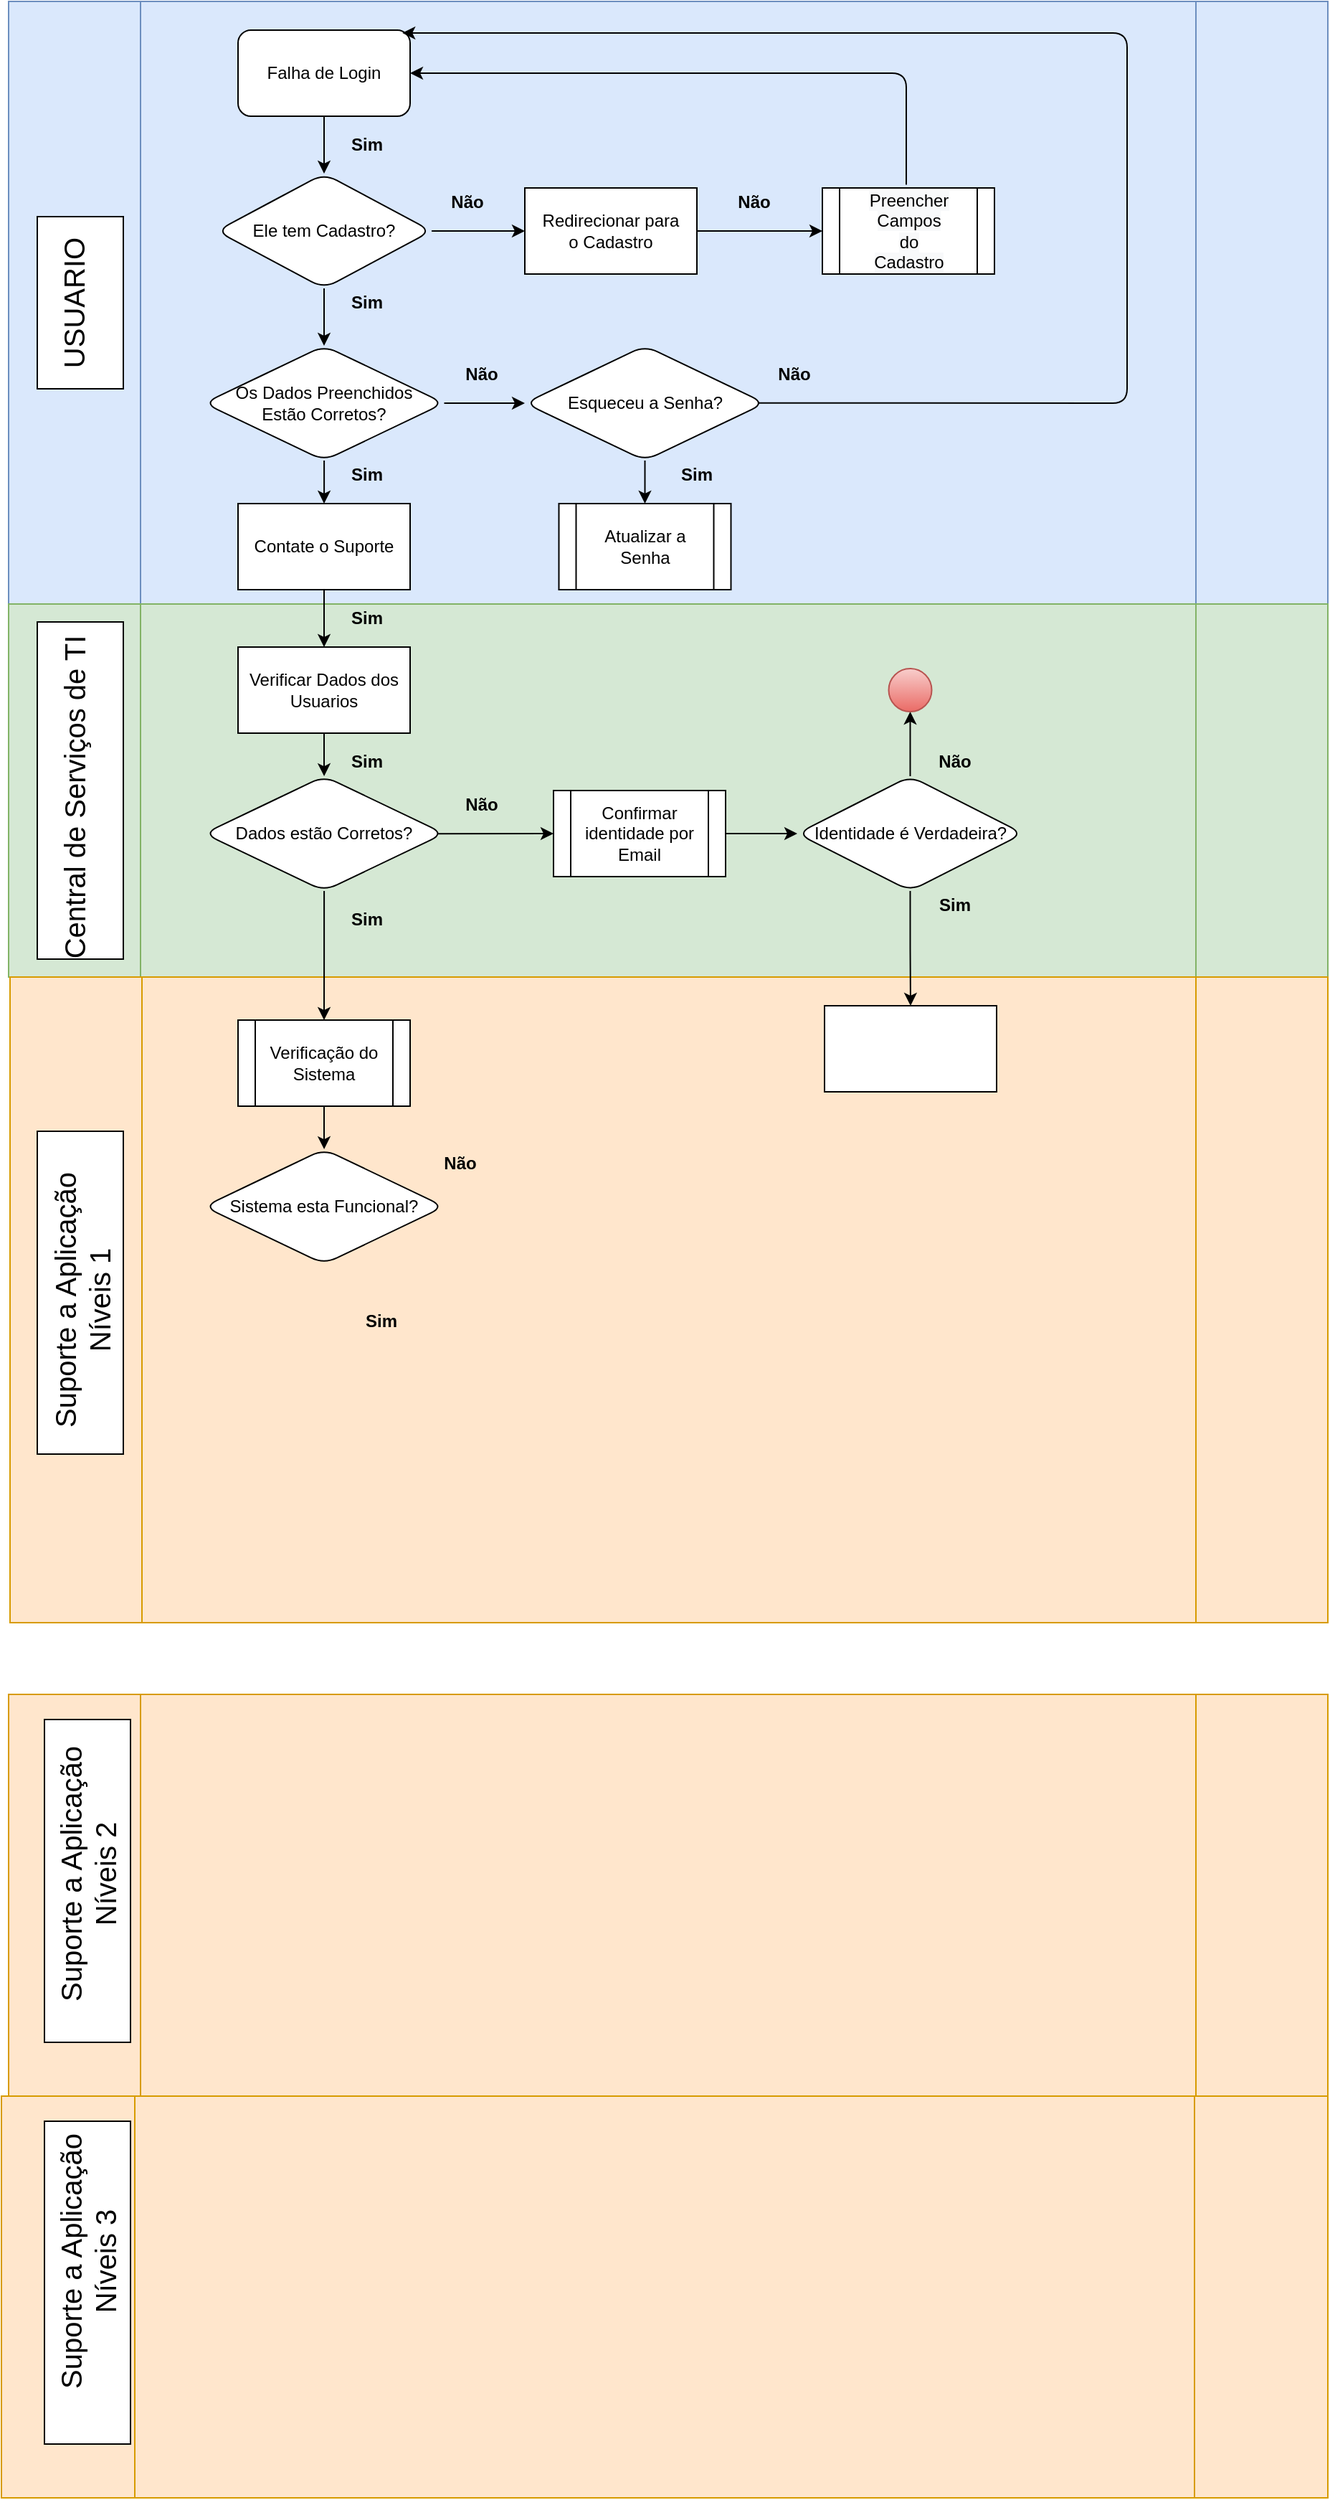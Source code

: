 <mxfile version="14.6.12" type="github">
  <diagram id="fxetx4OoZ5X_kTdKoYz4" name="Page-1">
    <mxGraphModel dx="2247" dy="802" grid="1" gridSize="10" guides="1" tooltips="1" connect="1" arrows="1" fold="1" page="1" pageScale="1" pageWidth="827" pageHeight="1169" math="0" shadow="0">
      <root>
        <mxCell id="0" />
        <mxCell id="1" parent="0" />
        <mxCell id="hYOv2v-Nhsj0v9cPK5zJ-5" value="" style="shape=process;whiteSpace=wrap;html=1;backgroundOutline=1;fillColor=#dae8fc;strokeColor=#6c8ebf;" vertex="1" parent="1">
          <mxGeometry width="920" height="420" as="geometry" />
        </mxCell>
        <mxCell id="hYOv2v-Nhsj0v9cPK5zJ-9" value="" style="shape=process;whiteSpace=wrap;html=1;backgroundOutline=1;fillColor=#d5e8d4;strokeColor=#82b366;" vertex="1" parent="1">
          <mxGeometry y="420" width="920" height="260" as="geometry" />
        </mxCell>
        <mxCell id="hYOv2v-Nhsj0v9cPK5zJ-10" value="" style="shape=process;whiteSpace=wrap;html=1;backgroundOutline=1;fillColor=#ffe6cc;strokeColor=#d79b00;" vertex="1" parent="1">
          <mxGeometry x="1" y="680" width="919" height="450" as="geometry" />
        </mxCell>
        <mxCell id="hYOv2v-Nhsj0v9cPK5zJ-13" value="" style="rounded=0;whiteSpace=wrap;html=1;rotation=-90;" vertex="1" parent="1">
          <mxGeometry x="-10" y="180" width="120" height="60" as="geometry" />
        </mxCell>
        <mxCell id="hYOv2v-Nhsj0v9cPK5zJ-8" value="&lt;font style=&quot;font-size: 20px&quot;&gt;USUARIO&lt;/font&gt;" style="text;html=1;strokeColor=none;fillColor=none;align=center;verticalAlign=middle;whiteSpace=wrap;rounded=0;rotation=-90;" vertex="1" parent="1">
          <mxGeometry x="-55" y="200" width="200" height="20" as="geometry" />
        </mxCell>
        <mxCell id="hYOv2v-Nhsj0v9cPK5zJ-14" value="" style="rounded=0;whiteSpace=wrap;html=1;rotation=-90;" vertex="1" parent="1">
          <mxGeometry x="-67.5" y="520" width="235" height="60" as="geometry" />
        </mxCell>
        <mxCell id="hYOv2v-Nhsj0v9cPK5zJ-11" value="&lt;font style=&quot;font-size: 20px&quot;&gt;Central de Serviços de TI&lt;br&gt;&lt;br&gt;&lt;/font&gt;" style="text;html=1;strokeColor=none;fillColor=none;align=center;verticalAlign=middle;whiteSpace=wrap;rounded=0;rotation=-90;" vertex="1" parent="1">
          <mxGeometry x="-62.5" y="530.0" width="240" height="50" as="geometry" />
        </mxCell>
        <mxCell id="hYOv2v-Nhsj0v9cPK5zJ-16" value="" style="rounded=0;whiteSpace=wrap;html=1;rotation=-90;" vertex="1" parent="1">
          <mxGeometry x="-62.5" y="870.0" width="225" height="60" as="geometry" />
        </mxCell>
        <mxCell id="hYOv2v-Nhsj0v9cPK5zJ-12" value="&lt;font style=&quot;font-size: 20px&quot;&gt;Suporte a Aplicação&lt;br&gt;Níveis 1&lt;br&gt;&lt;/font&gt;" style="text;html=1;strokeColor=none;fillColor=none;align=center;verticalAlign=middle;whiteSpace=wrap;rounded=0;rotation=-90;" vertex="1" parent="1">
          <mxGeometry x="-84" y="880.0" width="270" height="50" as="geometry" />
        </mxCell>
        <mxCell id="hYOv2v-Nhsj0v9cPK5zJ-18" value="" style="shape=process;whiteSpace=wrap;html=1;backgroundOutline=1;fillColor=#ffe6cc;strokeColor=#d79b00;" vertex="1" parent="1">
          <mxGeometry y="1180" width="920" height="280" as="geometry" />
        </mxCell>
        <mxCell id="hYOv2v-Nhsj0v9cPK5zJ-19" value="" style="shape=process;whiteSpace=wrap;html=1;backgroundOutline=1;fillColor=#ffe6cc;strokeColor=#d79b00;" vertex="1" parent="1">
          <mxGeometry x="-5" y="1460" width="925" height="280" as="geometry" />
        </mxCell>
        <mxCell id="hYOv2v-Nhsj0v9cPK5zJ-20" value="" style="rounded=0;whiteSpace=wrap;html=1;rotation=-90;" vertex="1" parent="1">
          <mxGeometry x="-57.5" y="1280.0" width="225" height="60" as="geometry" />
        </mxCell>
        <mxCell id="hYOv2v-Nhsj0v9cPK5zJ-21" value="" style="rounded=0;whiteSpace=wrap;html=1;rotation=-90;" vertex="1" parent="1">
          <mxGeometry x="-57.5" y="1560.0" width="225" height="60" as="geometry" />
        </mxCell>
        <mxCell id="hYOv2v-Nhsj0v9cPK5zJ-22" value="&lt;font style=&quot;font-size: 20px&quot;&gt;Suporte a Aplicação&lt;br&gt;Níveis 2&lt;br&gt;&lt;/font&gt;" style="text;html=1;strokeColor=none;fillColor=none;align=center;verticalAlign=middle;whiteSpace=wrap;rounded=0;rotation=-90;" vertex="1" parent="1">
          <mxGeometry x="-80" y="1280.0" width="270" height="50" as="geometry" />
        </mxCell>
        <mxCell id="hYOv2v-Nhsj0v9cPK5zJ-23" value="&lt;font style=&quot;font-size: 20px&quot;&gt;Suporte a Aplicação&lt;br&gt;Níveis 3&lt;br&gt;&lt;/font&gt;" style="text;html=1;strokeColor=none;fillColor=none;align=center;verticalAlign=middle;whiteSpace=wrap;rounded=0;rotation=-90;" vertex="1" parent="1">
          <mxGeometry x="-80" y="1550.0" width="270" height="50" as="geometry" />
        </mxCell>
        <mxCell id="hYOv2v-Nhsj0v9cPK5zJ-34" value="" style="edgeStyle=orthogonalEdgeStyle;rounded=0;orthogonalLoop=1;jettySize=auto;html=1;" edge="1" parent="1" source="hYOv2v-Nhsj0v9cPK5zJ-28" target="hYOv2v-Nhsj0v9cPK5zJ-33">
          <mxGeometry relative="1" as="geometry" />
        </mxCell>
        <mxCell id="hYOv2v-Nhsj0v9cPK5zJ-28" value="Falha de Login" style="rounded=1;whiteSpace=wrap;html=1;" vertex="1" parent="1">
          <mxGeometry x="160" y="20" width="120" height="60" as="geometry" />
        </mxCell>
        <mxCell id="hYOv2v-Nhsj0v9cPK5zJ-42" style="edgeStyle=orthogonalEdgeStyle;rounded=0;orthogonalLoop=1;jettySize=auto;html=1;" edge="1" parent="1" source="hYOv2v-Nhsj0v9cPK5zJ-33" target="hYOv2v-Nhsj0v9cPK5zJ-41">
          <mxGeometry relative="1" as="geometry" />
        </mxCell>
        <mxCell id="hYOv2v-Nhsj0v9cPK5zJ-51" style="edgeStyle=orthogonalEdgeStyle;rounded=0;orthogonalLoop=1;jettySize=auto;html=1;entryX=0.5;entryY=0;entryDx=0;entryDy=0;" edge="1" parent="1" source="hYOv2v-Nhsj0v9cPK5zJ-33" target="hYOv2v-Nhsj0v9cPK5zJ-52">
          <mxGeometry relative="1" as="geometry">
            <mxPoint x="220" y="250.0" as="targetPoint" />
          </mxGeometry>
        </mxCell>
        <mxCell id="hYOv2v-Nhsj0v9cPK5zJ-33" value="Ele tem Cadastro?" style="rhombus;whiteSpace=wrap;html=1;rounded=1;" vertex="1" parent="1">
          <mxGeometry x="145" y="120" width="150" height="80" as="geometry" />
        </mxCell>
        <mxCell id="hYOv2v-Nhsj0v9cPK5zJ-45" value="" style="edgeStyle=orthogonalEdgeStyle;rounded=0;orthogonalLoop=1;jettySize=auto;html=1;entryX=0;entryY=0.5;entryDx=0;entryDy=0;" edge="1" parent="1" source="hYOv2v-Nhsj0v9cPK5zJ-41" target="hYOv2v-Nhsj0v9cPK5zJ-74">
          <mxGeometry relative="1" as="geometry">
            <mxPoint x="560" y="160.0" as="targetPoint" />
          </mxGeometry>
        </mxCell>
        <mxCell id="hYOv2v-Nhsj0v9cPK5zJ-41" value="Redirecionar para&lt;br&gt;o Cadastro" style="rounded=0;whiteSpace=wrap;html=1;" vertex="1" parent="1">
          <mxGeometry x="360" y="130" width="120" height="60" as="geometry" />
        </mxCell>
        <mxCell id="hYOv2v-Nhsj0v9cPK5zJ-43" value="&lt;b&gt;Não&lt;/b&gt;" style="text;html=1;strokeColor=none;fillColor=none;align=center;verticalAlign=middle;whiteSpace=wrap;rounded=0;" vertex="1" parent="1">
          <mxGeometry x="300" y="130" width="40" height="20" as="geometry" />
        </mxCell>
        <mxCell id="hYOv2v-Nhsj0v9cPK5zJ-48" value="" style="endArrow=classic;html=1;entryX=1;entryY=0.5;entryDx=0;entryDy=0;exitX=0.55;exitY=-0.038;exitDx=0;exitDy=0;exitPerimeter=0;" edge="1" parent="1" target="hYOv2v-Nhsj0v9cPK5zJ-28">
          <mxGeometry width="50" height="50" relative="1" as="geometry">
            <mxPoint x="626" y="127.72" as="sourcePoint" />
            <mxPoint x="680" y="60" as="targetPoint" />
            <Array as="points">
              <mxPoint x="626" y="50" />
              <mxPoint x="470" y="50" />
            </Array>
          </mxGeometry>
        </mxCell>
        <mxCell id="hYOv2v-Nhsj0v9cPK5zJ-58" style="edgeStyle=orthogonalEdgeStyle;rounded=0;orthogonalLoop=1;jettySize=auto;html=1;" edge="1" parent="1" source="hYOv2v-Nhsj0v9cPK5zJ-52" target="hYOv2v-Nhsj0v9cPK5zJ-54">
          <mxGeometry relative="1" as="geometry" />
        </mxCell>
        <mxCell id="hYOv2v-Nhsj0v9cPK5zJ-71" style="edgeStyle=orthogonalEdgeStyle;rounded=0;orthogonalLoop=1;jettySize=auto;html=1;" edge="1" parent="1" source="hYOv2v-Nhsj0v9cPK5zJ-52" target="hYOv2v-Nhsj0v9cPK5zJ-70">
          <mxGeometry relative="1" as="geometry" />
        </mxCell>
        <mxCell id="hYOv2v-Nhsj0v9cPK5zJ-52" value="Os Dados Preenchidos&lt;br&gt;Estão Corretos?" style="rhombus;whiteSpace=wrap;html=1;rounded=1;" vertex="1" parent="1">
          <mxGeometry x="136.25" y="240" width="167.5" height="80" as="geometry" />
        </mxCell>
        <mxCell id="hYOv2v-Nhsj0v9cPK5zJ-65" style="edgeStyle=orthogonalEdgeStyle;rounded=0;orthogonalLoop=1;jettySize=auto;html=1;entryX=0.5;entryY=0;entryDx=0;entryDy=0;" edge="1" parent="1" source="hYOv2v-Nhsj0v9cPK5zJ-54" target="hYOv2v-Nhsj0v9cPK5zJ-75">
          <mxGeometry relative="1" as="geometry">
            <mxPoint x="443.75" y="350.0" as="targetPoint" />
          </mxGeometry>
        </mxCell>
        <mxCell id="hYOv2v-Nhsj0v9cPK5zJ-54" value="Esqueceu a Senha?" style="rhombus;whiteSpace=wrap;html=1;rounded=1;" vertex="1" parent="1">
          <mxGeometry x="360" y="240" width="167.5" height="80" as="geometry" />
        </mxCell>
        <mxCell id="hYOv2v-Nhsj0v9cPK5zJ-57" value="" style="endArrow=classic;html=1;exitX=0.97;exitY=0.498;exitDx=0;exitDy=0;exitPerimeter=0;entryX=0.955;entryY=0.033;entryDx=0;entryDy=0;entryPerimeter=0;" edge="1" parent="1" source="hYOv2v-Nhsj0v9cPK5zJ-54" target="hYOv2v-Nhsj0v9cPK5zJ-28">
          <mxGeometry width="50" height="50" relative="1" as="geometry">
            <mxPoint x="550" y="310" as="sourcePoint" />
            <mxPoint x="600" y="260" as="targetPoint" />
            <Array as="points">
              <mxPoint x="780" y="280" />
              <mxPoint x="780" y="160" />
              <mxPoint x="780" y="22" />
            </Array>
          </mxGeometry>
        </mxCell>
        <mxCell id="hYOv2v-Nhsj0v9cPK5zJ-59" value="&lt;b&gt;Não&lt;/b&gt;" style="text;html=1;strokeColor=none;fillColor=none;align=center;verticalAlign=middle;whiteSpace=wrap;rounded=0;shadow=0;" vertex="1" parent="1">
          <mxGeometry x="500" y="130" width="40" height="20" as="geometry" />
        </mxCell>
        <mxCell id="hYOv2v-Nhsj0v9cPK5zJ-60" value="&lt;b&gt;Não&lt;/b&gt;" style="text;html=1;strokeColor=none;fillColor=none;align=center;verticalAlign=middle;whiteSpace=wrap;rounded=0;" vertex="1" parent="1">
          <mxGeometry x="310" y="250" width="40" height="20" as="geometry" />
        </mxCell>
        <mxCell id="hYOv2v-Nhsj0v9cPK5zJ-61" value="&lt;b&gt;Não&lt;/b&gt;" style="text;html=1;strokeColor=none;fillColor=none;align=center;verticalAlign=middle;whiteSpace=wrap;rounded=0;" vertex="1" parent="1">
          <mxGeometry x="527.5" y="250" width="40" height="20" as="geometry" />
        </mxCell>
        <mxCell id="hYOv2v-Nhsj0v9cPK5zJ-66" value="&lt;b&gt;Sim&lt;/b&gt;" style="text;html=1;strokeColor=none;fillColor=none;align=center;verticalAlign=middle;whiteSpace=wrap;rounded=0;" vertex="1" parent="1">
          <mxGeometry x="460" y="320" width="40" height="20" as="geometry" />
        </mxCell>
        <mxCell id="hYOv2v-Nhsj0v9cPK5zJ-77" style="edgeStyle=orthogonalEdgeStyle;rounded=0;orthogonalLoop=1;jettySize=auto;html=1;entryX=0.5;entryY=0;entryDx=0;entryDy=0;" edge="1" parent="1" source="hYOv2v-Nhsj0v9cPK5zJ-70" target="hYOv2v-Nhsj0v9cPK5zJ-80">
          <mxGeometry relative="1" as="geometry">
            <mxPoint x="226.25" y="460" as="targetPoint" />
          </mxGeometry>
        </mxCell>
        <mxCell id="hYOv2v-Nhsj0v9cPK5zJ-70" value="Contate o Suporte" style="rounded=0;whiteSpace=wrap;html=1;shadow=0;" vertex="1" parent="1">
          <mxGeometry x="160" y="350" width="120" height="60" as="geometry" />
        </mxCell>
        <mxCell id="hYOv2v-Nhsj0v9cPK5zJ-74" value="&#xa;&#xa;&lt;span style=&quot;color: rgb(0, 0, 0); font-family: helvetica; font-size: 12px; font-style: normal; font-weight: 400; letter-spacing: normal; text-align: center; text-indent: 0px; text-transform: none; word-spacing: 0px; background-color: rgb(248, 249, 250); display: inline; float: none;&quot;&gt;Preencher Campos&lt;/span&gt;&lt;br style=&quot;color: rgb(0, 0, 0); font-family: helvetica; font-size: 12px; font-style: normal; font-weight: 400; letter-spacing: normal; text-align: center; text-indent: 0px; text-transform: none; word-spacing: 0px; background-color: rgb(248, 249, 250);&quot;&gt;&lt;span style=&quot;color: rgb(0, 0, 0); font-family: helvetica; font-size: 12px; font-style: normal; font-weight: 400; letter-spacing: normal; text-align: center; text-indent: 0px; text-transform: none; word-spacing: 0px; background-color: rgb(248, 249, 250); display: inline; float: none;&quot;&gt;do&lt;/span&gt;&lt;br style=&quot;color: rgb(0, 0, 0); font-family: helvetica; font-size: 12px; font-style: normal; font-weight: 400; letter-spacing: normal; text-align: center; text-indent: 0px; text-transform: none; word-spacing: 0px; background-color: rgb(248, 249, 250);&quot;&gt;&lt;span style=&quot;color: rgb(0, 0, 0); font-family: helvetica; font-size: 12px; font-style: normal; font-weight: 400; letter-spacing: normal; text-align: center; text-indent: 0px; text-transform: none; word-spacing: 0px; background-color: rgb(248, 249, 250); display: inline; float: none;&quot;&gt;Cadastro&lt;/span&gt;&#xa;&#xa;" style="shape=process;whiteSpace=wrap;html=1;backgroundOutline=1;shadow=0;" vertex="1" parent="1">
          <mxGeometry x="567.5" y="130" width="120" height="60" as="geometry" />
        </mxCell>
        <mxCell id="hYOv2v-Nhsj0v9cPK5zJ-75" value="Atualizar a Senha" style="shape=process;whiteSpace=wrap;html=1;backgroundOutline=1;shadow=0;" vertex="1" parent="1">
          <mxGeometry x="383.75" y="350" width="120" height="60" as="geometry" />
        </mxCell>
        <mxCell id="hYOv2v-Nhsj0v9cPK5zJ-82" style="edgeStyle=orthogonalEdgeStyle;rounded=0;orthogonalLoop=1;jettySize=auto;html=1;" edge="1" parent="1" source="hYOv2v-Nhsj0v9cPK5zJ-80" target="hYOv2v-Nhsj0v9cPK5zJ-81">
          <mxGeometry relative="1" as="geometry" />
        </mxCell>
        <mxCell id="hYOv2v-Nhsj0v9cPK5zJ-80" value="Verificar Dados dos&lt;br&gt;Usuarios" style="rounded=0;whiteSpace=wrap;html=1;shadow=0;" vertex="1" parent="1">
          <mxGeometry x="160" y="450" width="120" height="60" as="geometry" />
        </mxCell>
        <mxCell id="hYOv2v-Nhsj0v9cPK5zJ-118" style="edgeStyle=orthogonalEdgeStyle;rounded=0;orthogonalLoop=1;jettySize=auto;html=1;" edge="1" parent="1" source="hYOv2v-Nhsj0v9cPK5zJ-81" target="hYOv2v-Nhsj0v9cPK5zJ-115">
          <mxGeometry relative="1" as="geometry" />
        </mxCell>
        <mxCell id="hYOv2v-Nhsj0v9cPK5zJ-81" value="Dados estão Corretos?" style="rhombus;whiteSpace=wrap;html=1;rounded=1;" vertex="1" parent="1">
          <mxGeometry x="136.25" y="540" width="167.5" height="80" as="geometry" />
        </mxCell>
        <mxCell id="hYOv2v-Nhsj0v9cPK5zJ-83" value="&lt;b&gt;Não&lt;/b&gt;" style="text;html=1;strokeColor=none;fillColor=none;align=center;verticalAlign=middle;whiteSpace=wrap;rounded=0;" vertex="1" parent="1">
          <mxGeometry x="310" y="550" width="40" height="20" as="geometry" />
        </mxCell>
        <mxCell id="hYOv2v-Nhsj0v9cPK5zJ-88" value="&lt;b&gt;Sim&lt;/b&gt;" style="text;html=1;strokeColor=none;fillColor=none;align=center;verticalAlign=middle;whiteSpace=wrap;rounded=0;" vertex="1" parent="1">
          <mxGeometry x="230" y="200" width="40" height="20" as="geometry" />
        </mxCell>
        <mxCell id="hYOv2v-Nhsj0v9cPK5zJ-89" value="&lt;b&gt;Sim&lt;/b&gt;" style="text;html=1;strokeColor=none;fillColor=none;align=center;verticalAlign=middle;whiteSpace=wrap;rounded=0;" vertex="1" parent="1">
          <mxGeometry x="230" y="90" width="40" height="20" as="geometry" />
        </mxCell>
        <mxCell id="hYOv2v-Nhsj0v9cPK5zJ-90" value="&lt;b&gt;Sim&lt;/b&gt;" style="text;html=1;strokeColor=none;fillColor=none;align=center;verticalAlign=middle;whiteSpace=wrap;rounded=0;" vertex="1" parent="1">
          <mxGeometry x="230" y="320" width="40" height="20" as="geometry" />
        </mxCell>
        <mxCell id="hYOv2v-Nhsj0v9cPK5zJ-91" value="&lt;b&gt;Sim&lt;/b&gt;" style="text;html=1;strokeColor=none;fillColor=none;align=center;verticalAlign=middle;whiteSpace=wrap;rounded=0;" vertex="1" parent="1">
          <mxGeometry x="230" y="420" width="40" height="20" as="geometry" />
        </mxCell>
        <mxCell id="hYOv2v-Nhsj0v9cPK5zJ-92" value="&lt;b&gt;Sim&lt;/b&gt;" style="text;html=1;strokeColor=none;fillColor=none;align=center;verticalAlign=middle;whiteSpace=wrap;rounded=0;" vertex="1" parent="1">
          <mxGeometry x="230" y="520" width="40" height="20" as="geometry" />
        </mxCell>
        <mxCell id="hYOv2v-Nhsj0v9cPK5zJ-94" value="" style="endArrow=classic;html=1;exitX=0.975;exitY=0.501;exitDx=0;exitDy=0;exitPerimeter=0;entryX=0;entryY=0.5;entryDx=0;entryDy=0;" edge="1" parent="1" source="hYOv2v-Nhsj0v9cPK5zJ-81" target="hYOv2v-Nhsj0v9cPK5zJ-96">
          <mxGeometry width="50" height="50" relative="1" as="geometry">
            <mxPoint x="310" y="660" as="sourcePoint" />
            <mxPoint x="360" y="580" as="targetPoint" />
          </mxGeometry>
        </mxCell>
        <mxCell id="hYOv2v-Nhsj0v9cPK5zJ-98" style="edgeStyle=orthogonalEdgeStyle;rounded=0;orthogonalLoop=1;jettySize=auto;html=1;entryX=0;entryY=0.5;entryDx=0;entryDy=0;" edge="1" parent="1" source="hYOv2v-Nhsj0v9cPK5zJ-96" target="hYOv2v-Nhsj0v9cPK5zJ-97">
          <mxGeometry relative="1" as="geometry" />
        </mxCell>
        <mxCell id="hYOv2v-Nhsj0v9cPK5zJ-96" value="Confirmar identidade por Email" style="shape=process;whiteSpace=wrap;html=1;backgroundOutline=1;shadow=0;" vertex="1" parent="1">
          <mxGeometry x="380" y="550" width="120" height="60" as="geometry" />
        </mxCell>
        <mxCell id="hYOv2v-Nhsj0v9cPK5zJ-102" style="edgeStyle=orthogonalEdgeStyle;rounded=0;orthogonalLoop=1;jettySize=auto;html=1;entryX=0.5;entryY=1;entryDx=0;entryDy=0;" edge="1" parent="1" source="hYOv2v-Nhsj0v9cPK5zJ-97" target="hYOv2v-Nhsj0v9cPK5zJ-107">
          <mxGeometry relative="1" as="geometry">
            <mxPoint x="628.75" y="500" as="targetPoint" />
          </mxGeometry>
        </mxCell>
        <mxCell id="hYOv2v-Nhsj0v9cPK5zJ-111" style="edgeStyle=orthogonalEdgeStyle;rounded=0;orthogonalLoop=1;jettySize=auto;html=1;entryX=0.5;entryY=0;entryDx=0;entryDy=0;" edge="1" parent="1" source="hYOv2v-Nhsj0v9cPK5zJ-97" target="hYOv2v-Nhsj0v9cPK5zJ-110">
          <mxGeometry relative="1" as="geometry" />
        </mxCell>
        <mxCell id="hYOv2v-Nhsj0v9cPK5zJ-97" value="Identidade é Verdadeira?" style="rhombus;whiteSpace=wrap;html=1;rounded=1;" vertex="1" parent="1">
          <mxGeometry x="550" y="540" width="157.5" height="80" as="geometry" />
        </mxCell>
        <mxCell id="hYOv2v-Nhsj0v9cPK5zJ-104" value="&lt;b&gt;Não&lt;/b&gt;" style="text;html=1;strokeColor=none;fillColor=none;align=center;verticalAlign=middle;whiteSpace=wrap;rounded=0;" vertex="1" parent="1">
          <mxGeometry x="640" y="520" width="40" height="20" as="geometry" />
        </mxCell>
        <mxCell id="hYOv2v-Nhsj0v9cPK5zJ-107" value="" style="ellipse;whiteSpace=wrap;html=1;aspect=fixed;shadow=0;fillColor=#f8cecc;strokeColor=#b85450;gradientColor=#ea6b66;" vertex="1" parent="1">
          <mxGeometry x="613.75" y="465" width="30" height="30" as="geometry" />
        </mxCell>
        <mxCell id="hYOv2v-Nhsj0v9cPK5zJ-109" value="&lt;b&gt;Sim&lt;/b&gt;" style="text;html=1;strokeColor=none;fillColor=none;align=center;verticalAlign=middle;whiteSpace=wrap;rounded=0;" vertex="1" parent="1">
          <mxGeometry x="640" y="620" width="40" height="20" as="geometry" />
        </mxCell>
        <mxCell id="hYOv2v-Nhsj0v9cPK5zJ-110" value="" style="rounded=0;whiteSpace=wrap;html=1;shadow=0;" vertex="1" parent="1">
          <mxGeometry x="569" y="700" width="120" height="60" as="geometry" />
        </mxCell>
        <mxCell id="hYOv2v-Nhsj0v9cPK5zJ-114" value="&lt;b&gt;Sim&lt;/b&gt;" style="text;html=1;strokeColor=none;fillColor=none;align=center;verticalAlign=middle;whiteSpace=wrap;rounded=0;" vertex="1" parent="1">
          <mxGeometry x="230" y="630" width="40" height="20" as="geometry" />
        </mxCell>
        <mxCell id="hYOv2v-Nhsj0v9cPK5zJ-120" style="edgeStyle=orthogonalEdgeStyle;rounded=0;orthogonalLoop=1;jettySize=auto;html=1;" edge="1" parent="1" source="hYOv2v-Nhsj0v9cPK5zJ-115" target="hYOv2v-Nhsj0v9cPK5zJ-119">
          <mxGeometry relative="1" as="geometry" />
        </mxCell>
        <mxCell id="hYOv2v-Nhsj0v9cPK5zJ-115" value="Verificação do Sistema" style="shape=process;whiteSpace=wrap;html=1;backgroundOutline=1;shadow=0;" vertex="1" parent="1">
          <mxGeometry x="160" y="710" width="120" height="60" as="geometry" />
        </mxCell>
        <mxCell id="hYOv2v-Nhsj0v9cPK5zJ-119" value="Sistema esta Funcional?" style="rhombus;whiteSpace=wrap;html=1;rounded=1;" vertex="1" parent="1">
          <mxGeometry x="136.25" y="800" width="167.5" height="80" as="geometry" />
        </mxCell>
        <mxCell id="hYOv2v-Nhsj0v9cPK5zJ-121" value="&lt;b&gt;Não&lt;/b&gt;" style="text;html=1;strokeColor=none;fillColor=none;align=center;verticalAlign=middle;whiteSpace=wrap;rounded=0;" vertex="1" parent="1">
          <mxGeometry x="295" y="800" width="40" height="20" as="geometry" />
        </mxCell>
        <mxCell id="hYOv2v-Nhsj0v9cPK5zJ-122" value="&lt;b&gt;Sim&lt;/b&gt;" style="text;html=1;strokeColor=none;fillColor=none;align=center;verticalAlign=middle;whiteSpace=wrap;rounded=0;" vertex="1" parent="1">
          <mxGeometry x="240" y="910" width="40" height="20" as="geometry" />
        </mxCell>
      </root>
    </mxGraphModel>
  </diagram>
</mxfile>
